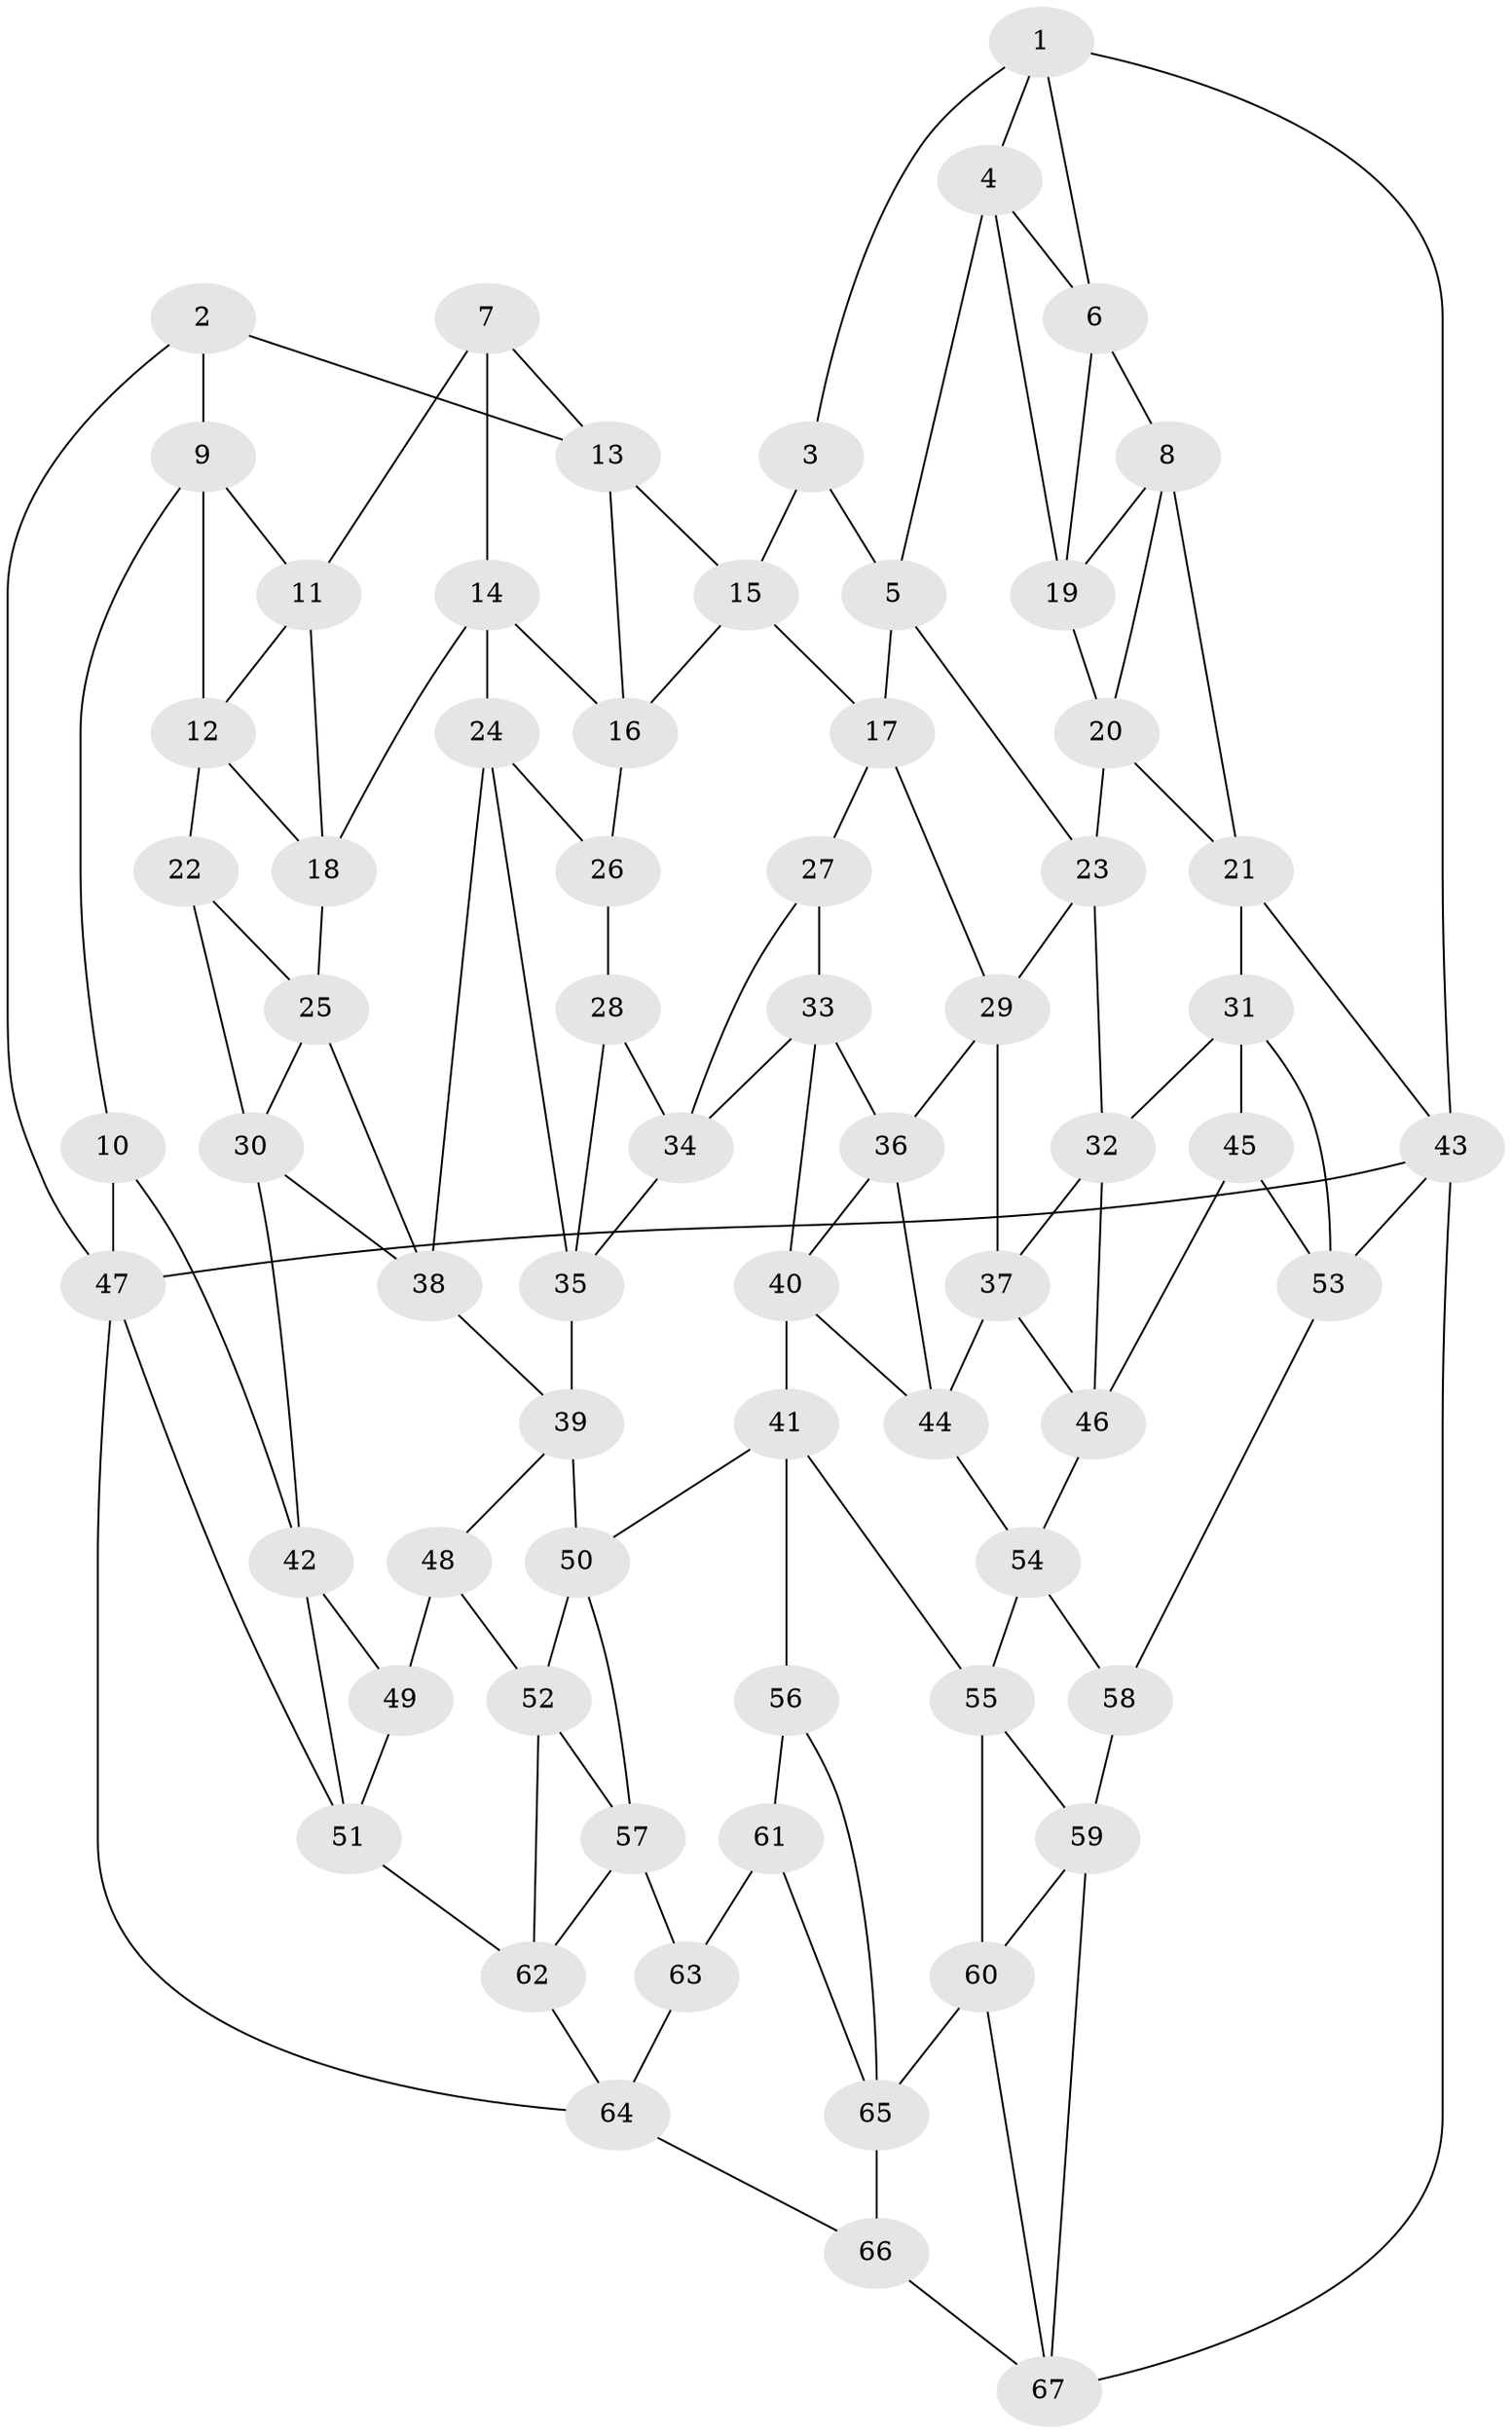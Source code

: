 // original degree distribution, {3: 0.014925373134328358, 4: 0.23880597014925373, 6: 0.22388059701492538, 5: 0.5223880597014925}
// Generated by graph-tools (version 1.1) at 2025/51/03/09/25 03:51:09]
// undirected, 67 vertices, 127 edges
graph export_dot {
graph [start="1"]
  node [color=gray90,style=filled];
  1;
  2;
  3;
  4;
  5;
  6;
  7;
  8;
  9;
  10;
  11;
  12;
  13;
  14;
  15;
  16;
  17;
  18;
  19;
  20;
  21;
  22;
  23;
  24;
  25;
  26;
  27;
  28;
  29;
  30;
  31;
  32;
  33;
  34;
  35;
  36;
  37;
  38;
  39;
  40;
  41;
  42;
  43;
  44;
  45;
  46;
  47;
  48;
  49;
  50;
  51;
  52;
  53;
  54;
  55;
  56;
  57;
  58;
  59;
  60;
  61;
  62;
  63;
  64;
  65;
  66;
  67;
  1 -- 3 [weight=1.0];
  1 -- 4 [weight=1.0];
  1 -- 6 [weight=1.0];
  1 -- 43 [weight=1.0];
  2 -- 9 [weight=1.0];
  2 -- 13 [weight=1.0];
  2 -- 47 [weight=1.0];
  3 -- 5 [weight=1.0];
  3 -- 15 [weight=1.0];
  4 -- 5 [weight=1.0];
  4 -- 6 [weight=1.0];
  4 -- 19 [weight=1.0];
  5 -- 17 [weight=1.0];
  5 -- 23 [weight=1.0];
  6 -- 8 [weight=1.0];
  6 -- 19 [weight=1.0];
  7 -- 11 [weight=1.0];
  7 -- 13 [weight=1.0];
  7 -- 14 [weight=1.0];
  8 -- 19 [weight=1.0];
  8 -- 20 [weight=1.0];
  8 -- 21 [weight=1.0];
  9 -- 10 [weight=1.0];
  9 -- 11 [weight=1.0];
  9 -- 12 [weight=1.0];
  10 -- 42 [weight=1.0];
  10 -- 47 [weight=1.0];
  11 -- 12 [weight=1.0];
  11 -- 18 [weight=1.0];
  12 -- 18 [weight=1.0];
  12 -- 22 [weight=1.0];
  13 -- 15 [weight=1.0];
  13 -- 16 [weight=1.0];
  14 -- 16 [weight=1.0];
  14 -- 18 [weight=1.0];
  14 -- 24 [weight=1.0];
  15 -- 16 [weight=1.0];
  15 -- 17 [weight=1.0];
  16 -- 26 [weight=1.0];
  17 -- 27 [weight=1.0];
  17 -- 29 [weight=1.0];
  18 -- 25 [weight=1.0];
  19 -- 20 [weight=1.0];
  20 -- 21 [weight=1.0];
  20 -- 23 [weight=1.0];
  21 -- 31 [weight=1.0];
  21 -- 43 [weight=1.0];
  22 -- 25 [weight=1.0];
  22 -- 30 [weight=1.0];
  23 -- 29 [weight=1.0];
  23 -- 32 [weight=1.0];
  24 -- 26 [weight=1.0];
  24 -- 35 [weight=1.0];
  24 -- 38 [weight=1.0];
  25 -- 30 [weight=1.0];
  25 -- 38 [weight=1.0];
  26 -- 28 [weight=1.0];
  27 -- 33 [weight=1.0];
  27 -- 34 [weight=1.0];
  28 -- 34 [weight=1.0];
  28 -- 35 [weight=1.0];
  29 -- 36 [weight=1.0];
  29 -- 37 [weight=1.0];
  30 -- 38 [weight=1.0];
  30 -- 42 [weight=1.0];
  31 -- 32 [weight=1.0];
  31 -- 45 [weight=1.0];
  31 -- 53 [weight=1.0];
  32 -- 37 [weight=1.0];
  32 -- 46 [weight=1.0];
  33 -- 34 [weight=1.0];
  33 -- 36 [weight=1.0];
  33 -- 40 [weight=1.0];
  34 -- 35 [weight=1.0];
  35 -- 39 [weight=1.0];
  36 -- 40 [weight=1.0];
  36 -- 44 [weight=1.0];
  37 -- 44 [weight=1.0];
  37 -- 46 [weight=1.0];
  38 -- 39 [weight=1.0];
  39 -- 48 [weight=1.0];
  39 -- 50 [weight=1.0];
  40 -- 41 [weight=1.0];
  40 -- 44 [weight=1.0];
  41 -- 50 [weight=1.0];
  41 -- 55 [weight=1.0];
  41 -- 56 [weight=1.0];
  42 -- 49 [weight=1.0];
  42 -- 51 [weight=1.0];
  43 -- 47 [weight=2.0];
  43 -- 53 [weight=1.0];
  43 -- 67 [weight=1.0];
  44 -- 54 [weight=1.0];
  45 -- 46 [weight=1.0];
  45 -- 53 [weight=1.0];
  46 -- 54 [weight=1.0];
  47 -- 51 [weight=1.0];
  47 -- 64 [weight=1.0];
  48 -- 49 [weight=2.0];
  48 -- 52 [weight=1.0];
  49 -- 51 [weight=1.0];
  50 -- 52 [weight=1.0];
  50 -- 57 [weight=1.0];
  51 -- 62 [weight=1.0];
  52 -- 57 [weight=1.0];
  52 -- 62 [weight=1.0];
  53 -- 58 [weight=1.0];
  54 -- 55 [weight=1.0];
  54 -- 58 [weight=1.0];
  55 -- 59 [weight=1.0];
  55 -- 60 [weight=1.0];
  56 -- 61 [weight=1.0];
  56 -- 65 [weight=1.0];
  57 -- 62 [weight=1.0];
  57 -- 63 [weight=1.0];
  58 -- 59 [weight=1.0];
  59 -- 60 [weight=1.0];
  59 -- 67 [weight=1.0];
  60 -- 65 [weight=1.0];
  60 -- 67 [weight=1.0];
  61 -- 63 [weight=2.0];
  61 -- 65 [weight=1.0];
  62 -- 64 [weight=1.0];
  63 -- 64 [weight=1.0];
  64 -- 66 [weight=1.0];
  65 -- 66 [weight=1.0];
  66 -- 67 [weight=1.0];
}
